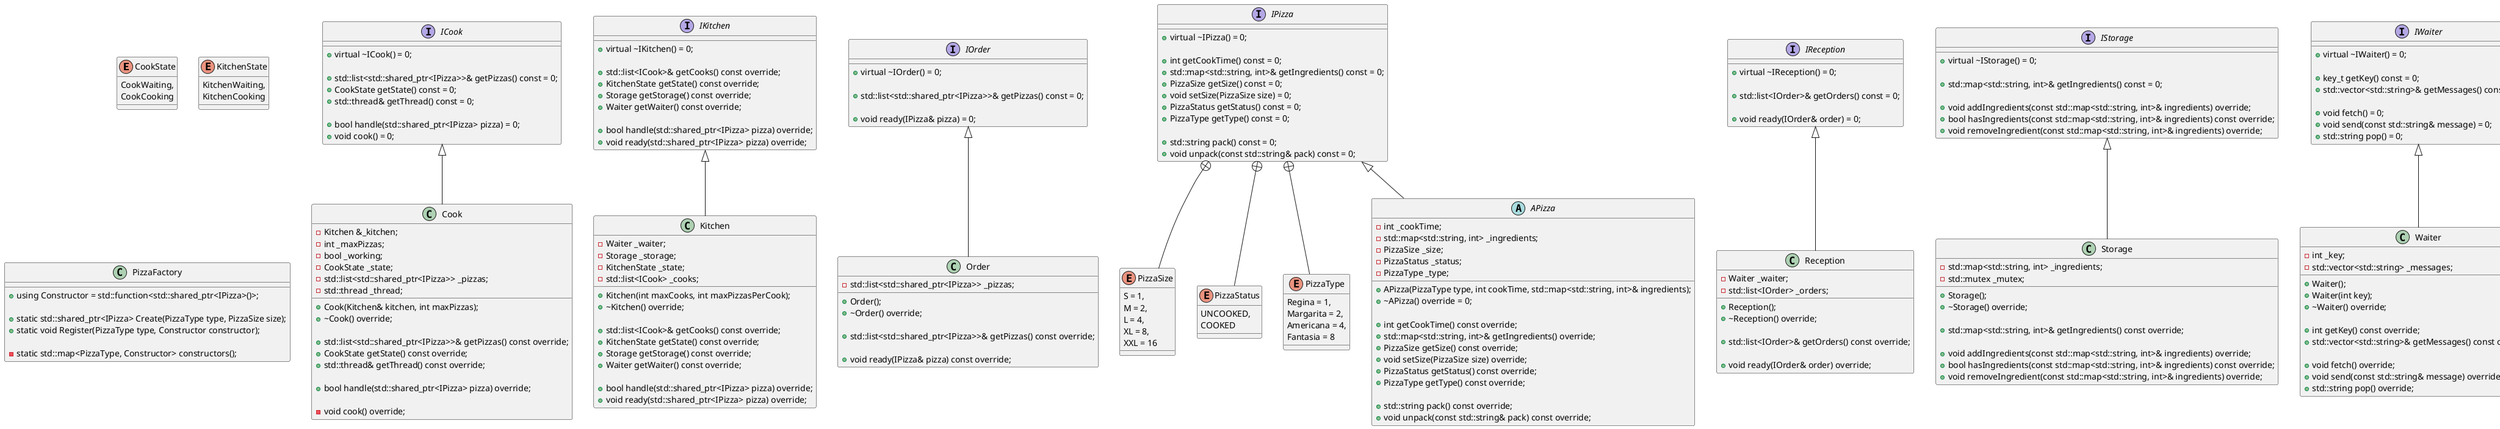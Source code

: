 @startuml

enum CookState {
    CookWaiting,
    CookCooking
}

interface ICook {
    + virtual ~ICook() = 0;

    + std::list<std::shared_ptr<IPizza>>& getPizzas() const = 0;
    + CookState getState() const = 0;
    + std::thread& getThread() const = 0;

    + bool handle(std::shared_ptr<IPizza> pizza) = 0;
    + void cook() = 0;
}

enum KitchenState {
    KitchenWaiting,
    KitchenCooking
}

interface IKitchen {
    + virtual ~IKitchen() = 0;

    + std::list<ICook>& getCooks() const override;
    + KitchenState getState() const override;
    + Storage getStorage() const override;
    + Waiter getWaiter() const override;

    + bool handle(std::shared_ptr<IPizza> pizza) override;
    + void ready(std::shared_ptr<IPizza> pizza) override;
}

interface IOrder {
    + virtual ~IOrder() = 0;

    + std::list<std::shared_ptr<IPizza>>& getPizzas() const = 0;

    + void ready(IPizza& pizza) = 0;
}

interface IPizza {
    + virtual ~IPizza() = 0;

    + int getCookTime() const = 0;
    + std::map<std::string, int>& getIngredients() const = 0;
    + PizzaSize getSize() const = 0;
    + void setSize(PizzaSize size) = 0;
    + PizzaStatus getStatus() const = 0;
    + PizzaType getType() const = 0;

    + std::string pack() const = 0;
    + void unpack(const std::string& pack) const = 0;
}

enum PizzaSize {
    S = 1,
    M = 2,
    L = 4,
    XL = 8,
    XXL = 16
}
IPizza +-- PizzaSize

enum PizzaStatus {
    UNCOOKED,
    COOKED
}
IPizza +-- PizzaStatus

enum PizzaType {
    Regina = 1,
    Margarita = 2,
    Americana = 4,
    Fantasia = 8
}
IPizza +-- PizzaType

interface IReception {
    + virtual ~IReception() = 0;

    + std::list<IOrder>& getOrders() const = 0;

    + void ready(IOrder& order) = 0;
}

interface IStorage {
    + virtual ~IStorage() = 0;

    + std::map<std::string, int>& getIngredients() const = 0;

    + void addIngredients(const std::map<std::string, int>& ingredients) override;
    + bool hasIngredients(const std::map<std::string, int>& ingredients) const override;
    + void removeIngredient(const std::map<std::string, int>& ingredients) override;
}

interface IWaiter {
    + virtual ~IWaiter() = 0;

    + key_t getKey() const = 0;
    + std::vector<std::string>& getMessages() const = 0;

    + void fetch() = 0;
    + void send(const std::string& message) = 0;
    + std::string pop() = 0;
}

abstract APizza {
    - int _cookTime;
    - std::map<std::string, int> _ingredients;
    - PizzaSize _size;
    - PizzaStatus _status;
    - PizzaType _type;

    + APizza(PizzaType type, int cookTime, std::map<std::string, int>& ingredients);
    + ~APizza() override = 0;

    + int getCookTime() const override;
    + std::map<std::string, int>& getIngredients() override;
    + PizzaSize getSize() const override;
    + void setSize(PizzaSize size) override;
    + PizzaStatus getStatus() const override;
    + PizzaType getType() const override;

    + std::string pack() const override;
    + void unpack(const std::string& pack) const override;
}
IPizza <|-- APizza

class Cook {
    - Kitchen &_kitchen;
    - int _maxPizzas;
    - bool _working;
    - CookState _state;
    - std::list<std::shared_ptr<IPizza>> _pizzas;
    - std::thread _thread;

    + Cook(Kitchen& kitchen, int maxPizzas);
    + ~Cook() override;

    + std::list<std::shared_ptr<IPizza>>& getPizzas() const override;
    + CookState getState() const override;
    + std::thread& getThread() const override;

    + bool handle(std::shared_ptr<IPizza> pizza) override;

    - void cook() override;
}
ICook <|-- Cook

class Kitchen {
    - Waiter _waiter;
    - Storage _storage;
    - KitchenState _state;
    - std::list<ICook> _cooks;

    + Kitchen(int maxCooks, int maxPizzasPerCook);
    + ~Kitchen() override;

    + std::list<ICook>& getCooks() const override;
    + KitchenState getState() const override;
    + Storage getStorage() const override;
    + Waiter getWaiter() const override;

    + bool handle(std::shared_ptr<IPizza> pizza) override;
    + void ready(std::shared_ptr<IPizza> pizza) override;
}
IKitchen <|-- Kitchen

class Order {
    - std::list<std::shared_ptr<IPizza>> _pizzas;

    + Order();
    + ~Order() override;

    + std::list<std::shared_ptr<IPizza>>& getPizzas() const override;

    + void ready(IPizza& pizza) const override;
}
IOrder <|-- Order

class PizzaFactory {
    + using Constructor = std::function<std::shared_ptr<IPizza>()>;

    + static std::shared_ptr<IPizza> Create(PizzaType type, PizzaSize size);
    + static void Register(PizzaType type, Constructor constructor);

    - static std::map<PizzaType, Constructor> constructors();
}

class Reception {
    - Waiter _waiter;
    - std::list<IOrder> _orders;

    + Reception();
    + ~Reception() override;

    + std::list<IOrder>& getOrders() const override;

    + void ready(IOrder& order) override;
}
IReception <|-- Reception

class Storage {
    - std::map<std::string, int> _ingredients;
    - std::mutex _mutex;

    + Storage();
    + ~Storage() override;

    + std::map<std::string, int>& getIngredients() const override;

    + void addIngredients(const std::map<std::string, int>& ingredients) override;
    + bool hasIngredients(const std::map<std::string, int>& ingredients) const override;
    + void removeIngredient(const std::map<std::string, int>& ingredients) override;
}
IStorage <|-- Storage

class Waiter {
    - int _key;
    - std::vector<std::string> _messages;

    + Waiter();
    + Waiter(int key);
    + ~Waiter() override;

    + int getKey() const override;
    + std::vector<std::string>& getMessages() const override;

    + void fetch() override;
    + void send(const std::string& message) override;
    + std::string pop() override;
}
IWaiter <|-- Waiter

@enduml
